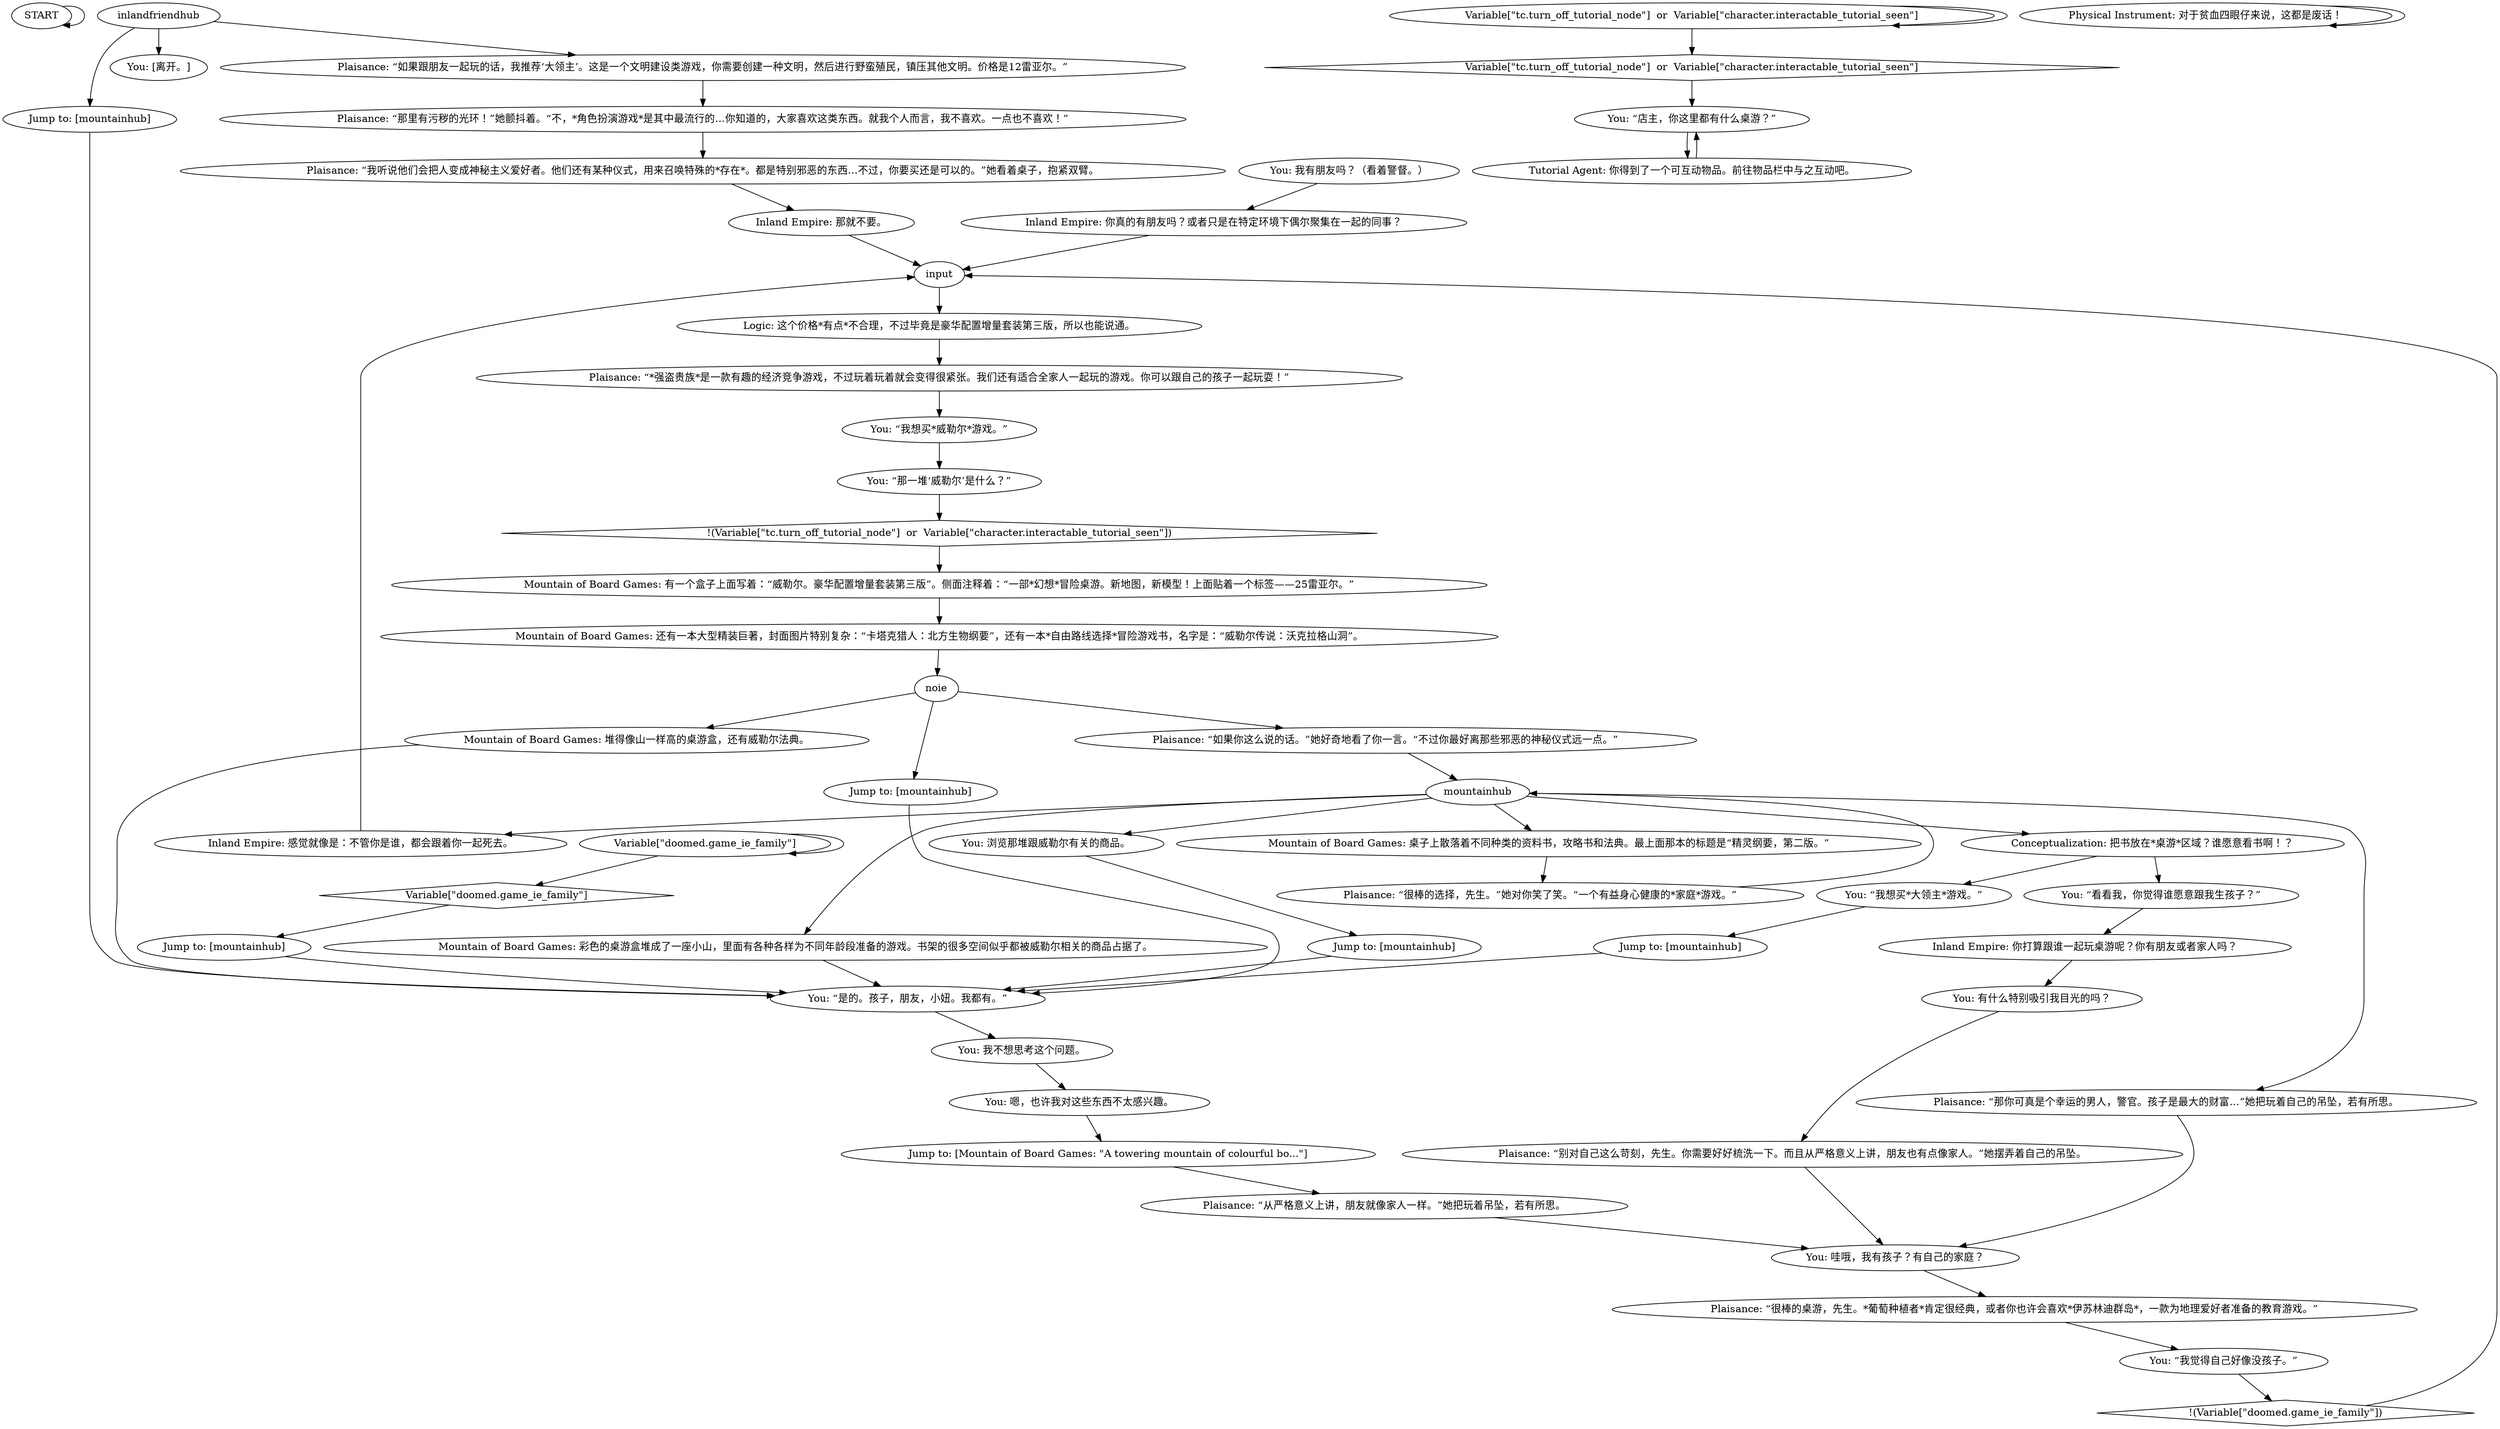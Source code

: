 # BOOKSTORE / BOARD GAME MOUNTAIN
# A mountain of different board games.
# ==================================================
digraph G {
	  0 [label="START"];
	  1 [label="input"];
	  2 [label="noie"];
	  3 [label="Conceptualization: 把书放在*桌游*区域？谁愿意看书啊！？"];
	  4 [label="You: “我想买*大领主*游戏。”"];
	  5 [label="You: 嗯，也许我对这些东西不太感兴趣。"];
	  6 [label="Inland Empire: 那就不要。"];
	  7 [label="Jump to: [mountainhub]"];
	  8 [label="You: “看看我，你觉得谁愿意跟我生孩子？”"];
	  9 [label="You: 有什么特别吸引我目光的吗？"];
	  10 [label="Variable[\"doomed.game_ie_family\"]"];
	  11 [label="Variable[\"doomed.game_ie_family\"]", shape=diamond];
	  12 [label="!(Variable[\"doomed.game_ie_family\"])", shape=diamond];
	  13 [label="Plaisance: “从严格意义上讲，朋友就像家人一样。”她把玩着吊坠，若有所思。"];
	  14 [label="Mountain of Board Games: 堆得像山一样高的桌游盒，还有威勒尔法典。"];
	  15 [label="You: “是的。孩子，朋友，小妞。我都有。”"];
	  16 [label="mountainhub"];
	  17 [label="Variable[\"tc.turn_off_tutorial_node\"]  or  Variable[\"character.interactable_tutorial_seen\"]"];
	  18 [label="Variable[\"tc.turn_off_tutorial_node\"]  or  Variable[\"character.interactable_tutorial_seen\"]", shape=diamond];
	  19 [label="!(Variable[\"tc.turn_off_tutorial_node\"]  or  Variable[\"character.interactable_tutorial_seen\"])", shape=diamond];
	  20 [label="Plaisance: “那里有污秽的光环！”她颤抖着。“不，*角色扮演游戏*是其中最流行的…你知道的，大家喜欢这类东西。就我个人而言，我不喜欢。一点也不喜欢！”"];
	  21 [label="Jump to: [mountainhub]"];
	  22 [label="You: 我不想思考这个问题。"];
	  23 [label="Plaisance: “那你可真是个幸运的男人，警官。孩子是最大的财富…”她把玩着自己的吊坠，若有所思。"];
	  24 [label="You: “那一堆‘威勒尔’是什么？”"];
	  25 [label="Plaisance: “如果你这么说的话。”她好奇地看了你一言。“不过你最好离那些邪恶的神秘仪式远一点。”"];
	  26 [label="You: “我觉得自己好像没孩子。”"];
	  27 [label="Plaisance: “*强盗贵族*是一款有趣的经济竞争游戏，不过玩着玩着就会变得很紧张。我们还有适合全家人一起玩的游戏。你可以跟自己的孩子一起玩耍！”"];
	  28 [label="Physical Instrument: 对于贫血四眼仔来说，这都是废话！"];
	  29 [label="Jump to: [mountainhub]"];
	  30 [label="Plaisance: “很棒的选择，先生。”她对你笑了笑。“一个有益身心健康的*家庭*游戏。”"];
	  31 [label="Mountain of Board Games: 还有一本大型精装巨著，封面图片特别复杂：“卡塔克猎人：北方生物纲要”，还有一本*自由路线选择*冒险游戏书，名字是：“威勒尔传说：沃克拉格山洞”。"];
	  32 [label="Logic: 这个价格*有点*不合理，不过毕竟是豪华配置增量套装第三版，所以也能说通。"];
	  33 [label="Mountain of Board Games: 彩色的桌游盒堆成了一座小山，里面有各种各样为不同年龄段准备的游戏。书架的很多空间似乎都被威勒尔相关的商品占据了。"];
	  34 [label="You: “店主，你这里都有什么桌游？”"];
	  35 [label="Jump to: [mountainhub]"];
	  36 [label="Mountain of Board Games: 桌子上散落着不同种类的资料书，攻略书和法典。最上面那本的标题是“精灵纲要，第二版。”"];
	  37 [label="You: “我想买*威勒尔*游戏。”"];
	  38 [label="Inland Empire: 你打算跟谁一起玩桌游呢？你有朋友或者家人吗？"];
	  39 [label="Plaisance: “别对自己这么苛刻，先生。你需要好好梳洗一下。而且从严格意义上讲，朋友也有点像家人。”她摆弄着自己的吊坠。"];
	  40 [label="Mountain of Board Games: 有一个盒子上面写着：“威勒尔。豪华配置增量套装第三版”。侧面注释着：“一部*幻想*冒险桌游。新地图，新模型！上面贴着一个标签——25雷亚尔。”"];
	  41 [label="Tutorial Agent: 你得到了一个可互动物品。前往物品栏中与之互动吧。"];
	  42 [label="Plaisance: “很棒的桌游，先生。*葡萄种植者*肯定很经典，或者你也许会喜欢*伊苏林迪群岛*，一款为地理爱好者准备的教育游戏。”"];
	  43 [label="Inland Empire: 感觉就像是：不管你是谁，都会跟着你一起死去。"];
	  44 [label="You: 浏览那堆跟威勒尔有关的商品。"];
	  45 [label="You: [离开。]"];
	  46 [label="You: 哇哦，我有孩子？有自己的家庭？"];
	  47 [label="Plaisance: “如果跟朋友一起玩的话，我推荐‘大领主’。这是一个文明建设类游戏，你需要创建一种文明，然后进行野蛮殖民，镇压其他文明。价格是12雷亚尔。”"];
	  48 [label="You: 我有朋友吗？（看着警督。）"];
	  49 [label="Jump to: [mountainhub]"];
	  50 [label="inlandfriendhub"];
	  51 [label="Inland Empire: 你真的有朋友吗？或者只是在特定环境下偶尔聚集在一起的同事？"];
	  52 [label="Plaisance: “我听说他们会把人变成神秘主义爱好者。他们还有某种仪式，用来召唤特殊的*存在*。都是特别邪恶的东西…不过，你要买还是可以的。”她看着桌子，抱紧双臂。"];
	  53 [label="Jump to: [Mountain of Board Games: \"A towering mountain of colourful bo...\"]"];
	  0 -> 0
	  1 -> 32
	  2 -> 25
	  2 -> 14
	  2 -> 7
	  3 -> 8
	  3 -> 4
	  4 -> 29
	  5 -> 53
	  6 -> 1
	  7 -> 15
	  8 -> 38
	  9 -> 39
	  10 -> 10
	  10 -> 11
	  11 -> 49
	  12 -> 1
	  13 -> 46
	  14 -> 15
	  15 -> 22
	  16 -> 33
	  16 -> 3
	  16 -> 36
	  16 -> 43
	  16 -> 44
	  16 -> 23
	  17 -> 17
	  17 -> 18
	  18 -> 34
	  19 -> 40
	  20 -> 52
	  21 -> 15
	  22 -> 5
	  23 -> 46
	  24 -> 19
	  25 -> 16
	  26 -> 12
	  27 -> 37
	  28 -> 28
	  29 -> 15
	  30 -> 16
	  31 -> 2
	  32 -> 27
	  33 -> 15
	  34 -> 41
	  35 -> 15
	  36 -> 30
	  37 -> 24
	  38 -> 9
	  39 -> 46
	  40 -> 31
	  41 -> 34
	  42 -> 26
	  43 -> 1
	  44 -> 35
	  46 -> 42
	  47 -> 20
	  48 -> 51
	  49 -> 15
	  50 -> 21
	  50 -> 45
	  50 -> 47
	  51 -> 1
	  52 -> 6
	  53 -> 13
}

